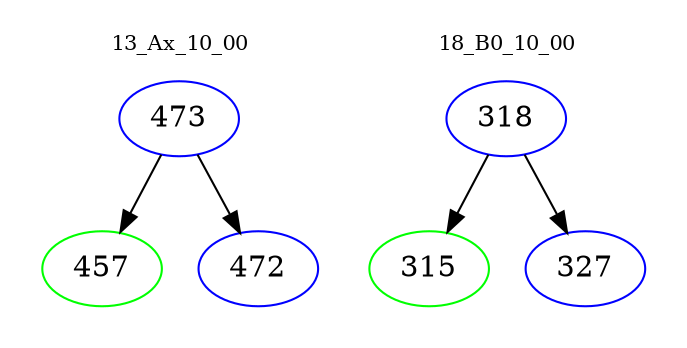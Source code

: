 digraph{
subgraph cluster_0 {
color = white
label = "13_Ax_10_00";
fontsize=10;
T0_473 [label="473", color="blue"]
T0_473 -> T0_457 [color="black"]
T0_457 [label="457", color="green"]
T0_473 -> T0_472 [color="black"]
T0_472 [label="472", color="blue"]
}
subgraph cluster_1 {
color = white
label = "18_B0_10_00";
fontsize=10;
T1_318 [label="318", color="blue"]
T1_318 -> T1_315 [color="black"]
T1_315 [label="315", color="green"]
T1_318 -> T1_327 [color="black"]
T1_327 [label="327", color="blue"]
}
}
